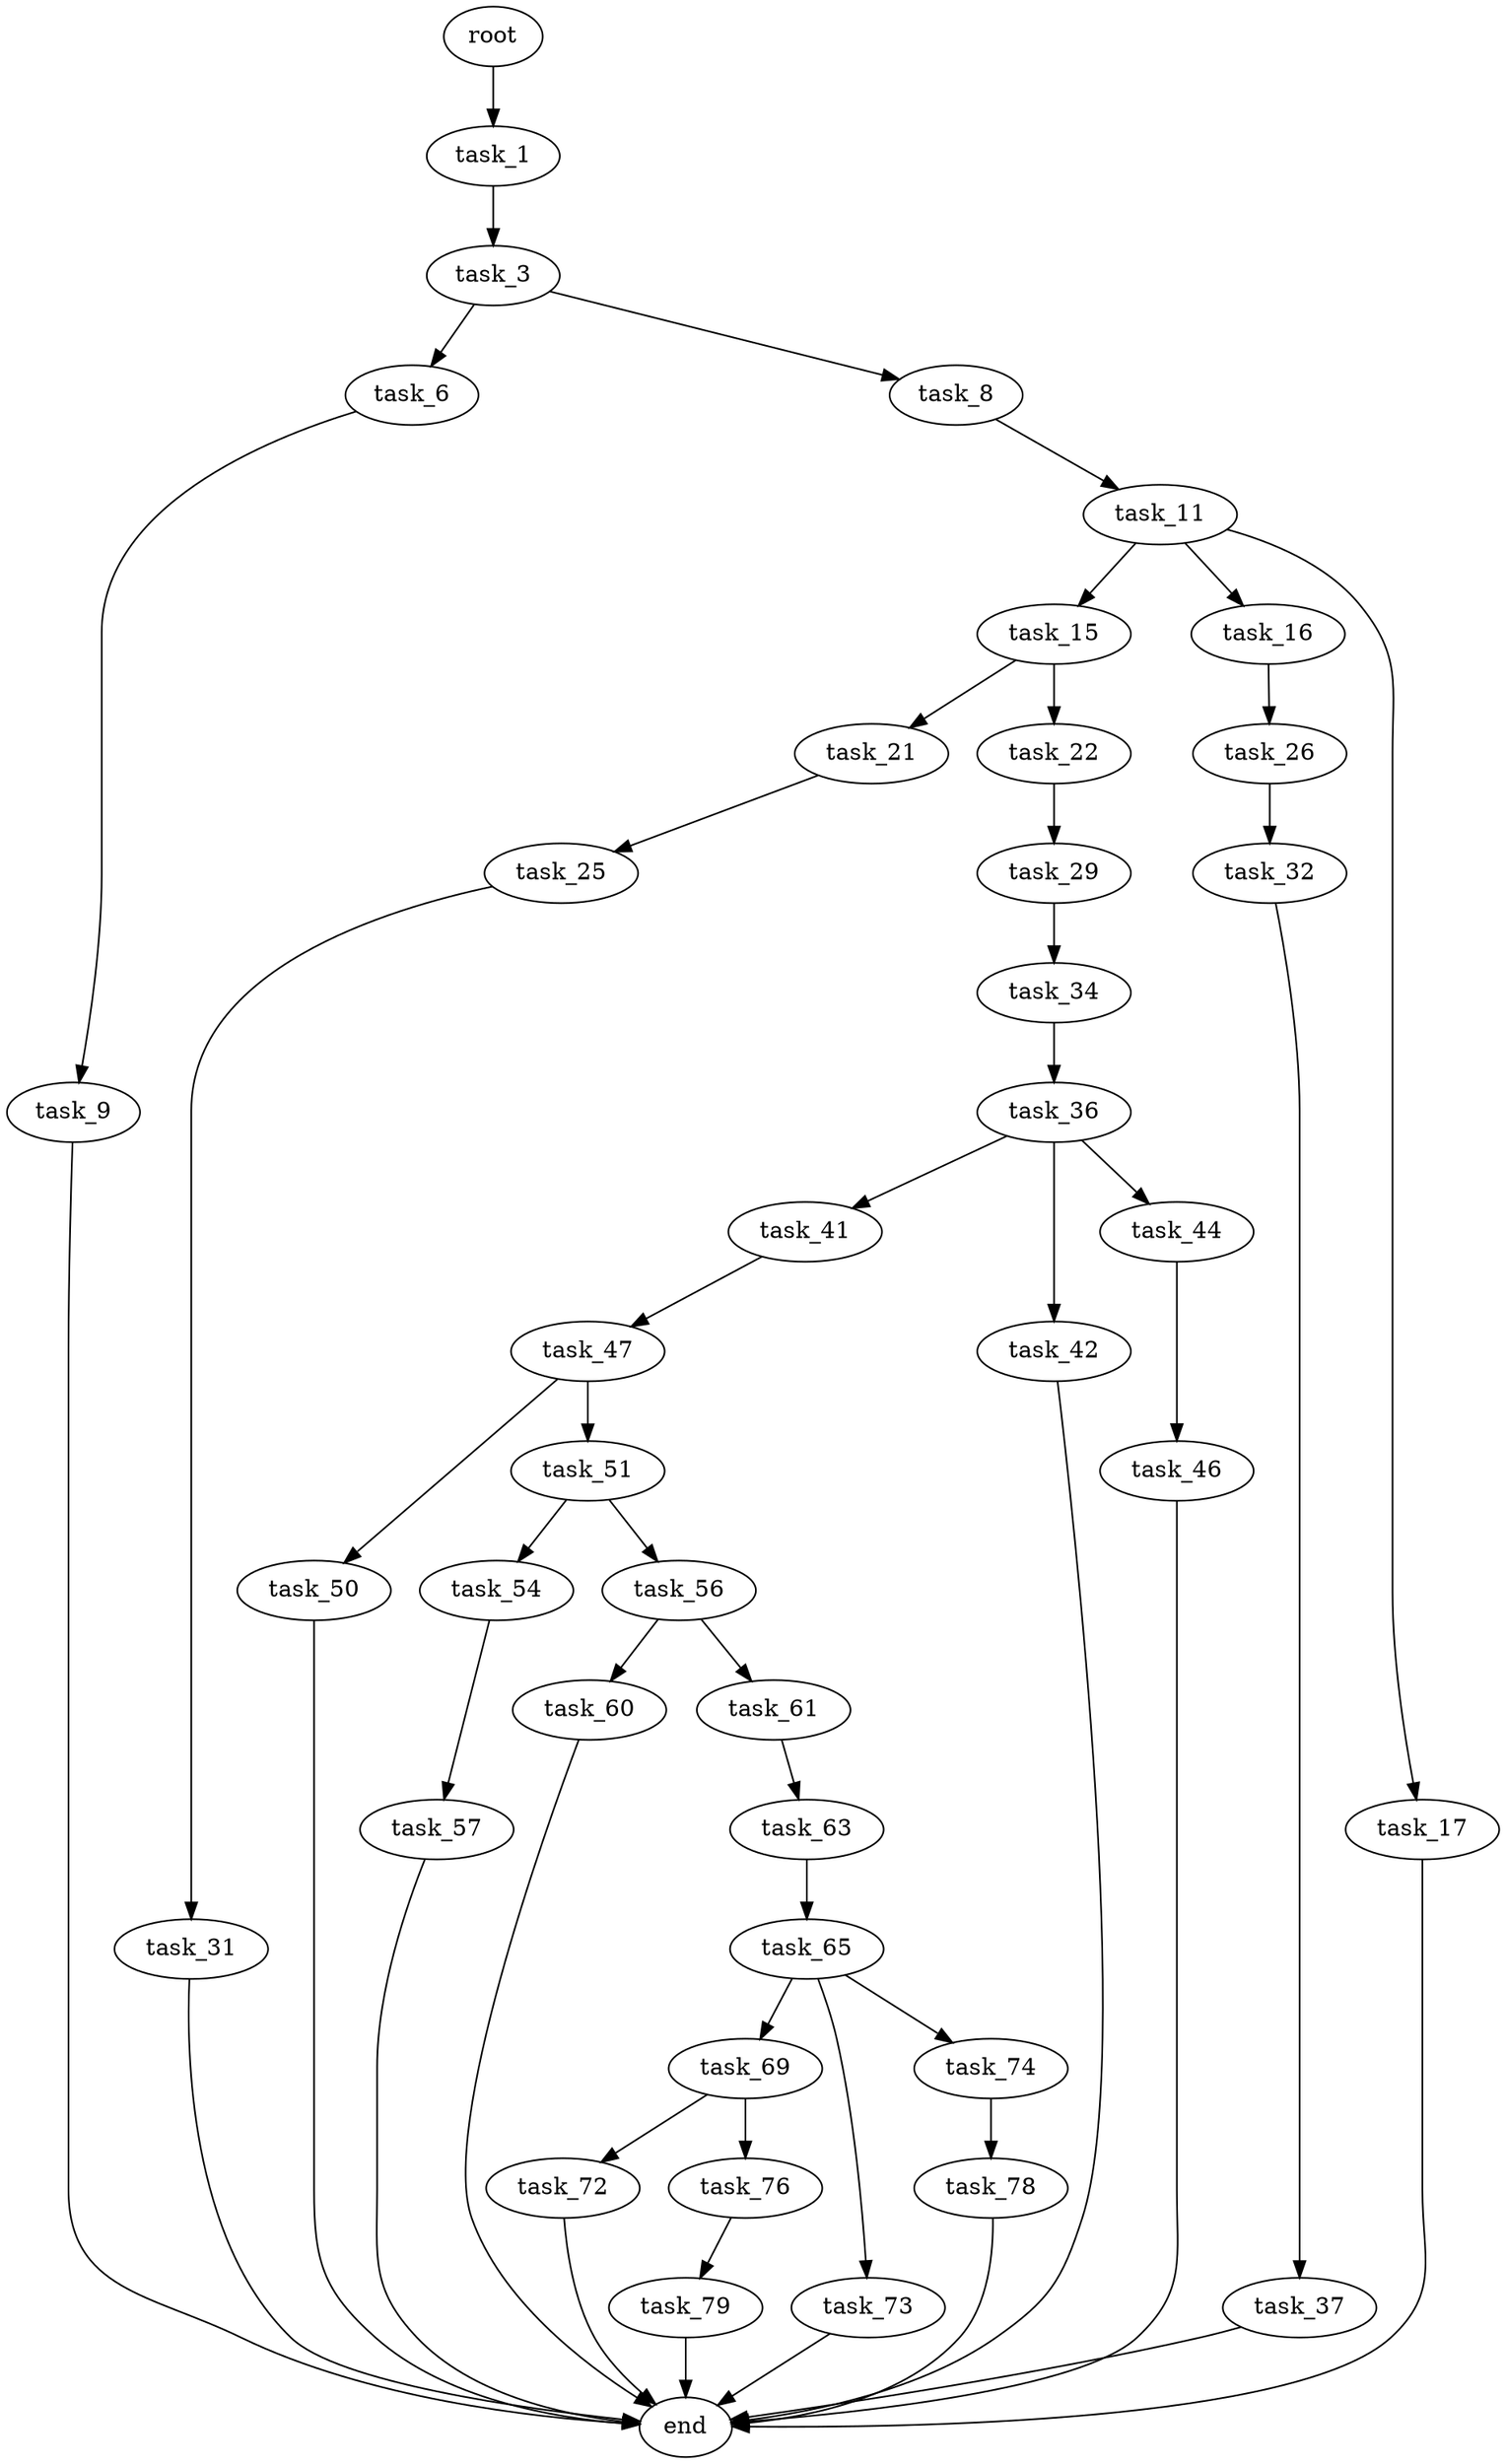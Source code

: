 digraph G {
  root [size="0.000000"];
  task_1 [size="3776453036.000000"];
  task_3 [size="249857851586.000000"];
  task_6 [size="181620601947.000000"];
  task_8 [size="231928233984.000000"];
  task_9 [size="1156076695619.000000"];
  task_11 [size="1073741824000.000000"];
  task_15 [size="5905761798.000000"];
  task_16 [size="39623196207.000000"];
  task_17 [size="134217728000.000000"];
  task_21 [size="588878516442.000000"];
  task_22 [size="68719476736.000000"];
  task_25 [size="134217728000.000000"];
  task_26 [size="549755813888.000000"];
  task_29 [size="368883949287.000000"];
  task_31 [size="1589630009.000000"];
  task_32 [size="231928233984.000000"];
  task_34 [size="21014372168.000000"];
  task_36 [size="232634959427.000000"];
  task_37 [size="33932727143.000000"];
  task_41 [size="68719476736.000000"];
  task_42 [size="181436889071.000000"];
  task_44 [size="28991029248.000000"];
  task_46 [size="85999495478.000000"];
  task_47 [size="63969602283.000000"];
  task_50 [size="46786164082.000000"];
  task_51 [size="1132179798.000000"];
  task_54 [size="35205391116.000000"];
  task_56 [size="231928233984.000000"];
  task_57 [size="1073741824000.000000"];
  task_60 [size="60740152134.000000"];
  task_61 [size="642803555093.000000"];
  task_63 [size="134217728000.000000"];
  task_65 [size="68719476736.000000"];
  task_69 [size="5616690660.000000"];
  task_72 [size="116174788172.000000"];
  task_73 [size="1079392871153.000000"];
  task_74 [size="17245666159.000000"];
  task_76 [size="3147007365.000000"];
  task_78 [size="1073741824000.000000"];
  task_79 [size="68719476736.000000"];
  end [size="0.000000"];

  root -> task_1 [size="1.000000"];
  task_1 -> task_3 [size="75497472.000000"];
  task_3 -> task_6 [size="301989888.000000"];
  task_3 -> task_8 [size="301989888.000000"];
  task_6 -> task_9 [size="134217728.000000"];
  task_8 -> task_11 [size="301989888.000000"];
  task_9 -> end [size="1.000000"];
  task_11 -> task_15 [size="838860800.000000"];
  task_11 -> task_16 [size="838860800.000000"];
  task_11 -> task_17 [size="838860800.000000"];
  task_15 -> task_21 [size="536870912.000000"];
  task_15 -> task_22 [size="536870912.000000"];
  task_16 -> task_26 [size="679477248.000000"];
  task_17 -> end [size="1.000000"];
  task_21 -> task_25 [size="411041792.000000"];
  task_22 -> task_29 [size="134217728.000000"];
  task_25 -> task_31 [size="209715200.000000"];
  task_26 -> task_32 [size="536870912.000000"];
  task_29 -> task_34 [size="411041792.000000"];
  task_31 -> end [size="1.000000"];
  task_32 -> task_37 [size="301989888.000000"];
  task_34 -> task_36 [size="536870912.000000"];
  task_36 -> task_41 [size="209715200.000000"];
  task_36 -> task_42 [size="209715200.000000"];
  task_36 -> task_44 [size="209715200.000000"];
  task_37 -> end [size="1.000000"];
  task_41 -> task_47 [size="134217728.000000"];
  task_42 -> end [size="1.000000"];
  task_44 -> task_46 [size="75497472.000000"];
  task_46 -> end [size="1.000000"];
  task_47 -> task_50 [size="209715200.000000"];
  task_47 -> task_51 [size="209715200.000000"];
  task_50 -> end [size="1.000000"];
  task_51 -> task_54 [size="33554432.000000"];
  task_51 -> task_56 [size="33554432.000000"];
  task_54 -> task_57 [size="679477248.000000"];
  task_56 -> task_60 [size="301989888.000000"];
  task_56 -> task_61 [size="301989888.000000"];
  task_57 -> end [size="1.000000"];
  task_60 -> end [size="1.000000"];
  task_61 -> task_63 [size="679477248.000000"];
  task_63 -> task_65 [size="209715200.000000"];
  task_65 -> task_69 [size="134217728.000000"];
  task_65 -> task_73 [size="134217728.000000"];
  task_65 -> task_74 [size="134217728.000000"];
  task_69 -> task_72 [size="134217728.000000"];
  task_69 -> task_76 [size="134217728.000000"];
  task_72 -> end [size="1.000000"];
  task_73 -> end [size="1.000000"];
  task_74 -> task_78 [size="679477248.000000"];
  task_76 -> task_79 [size="75497472.000000"];
  task_78 -> end [size="1.000000"];
  task_79 -> end [size="1.000000"];
}
